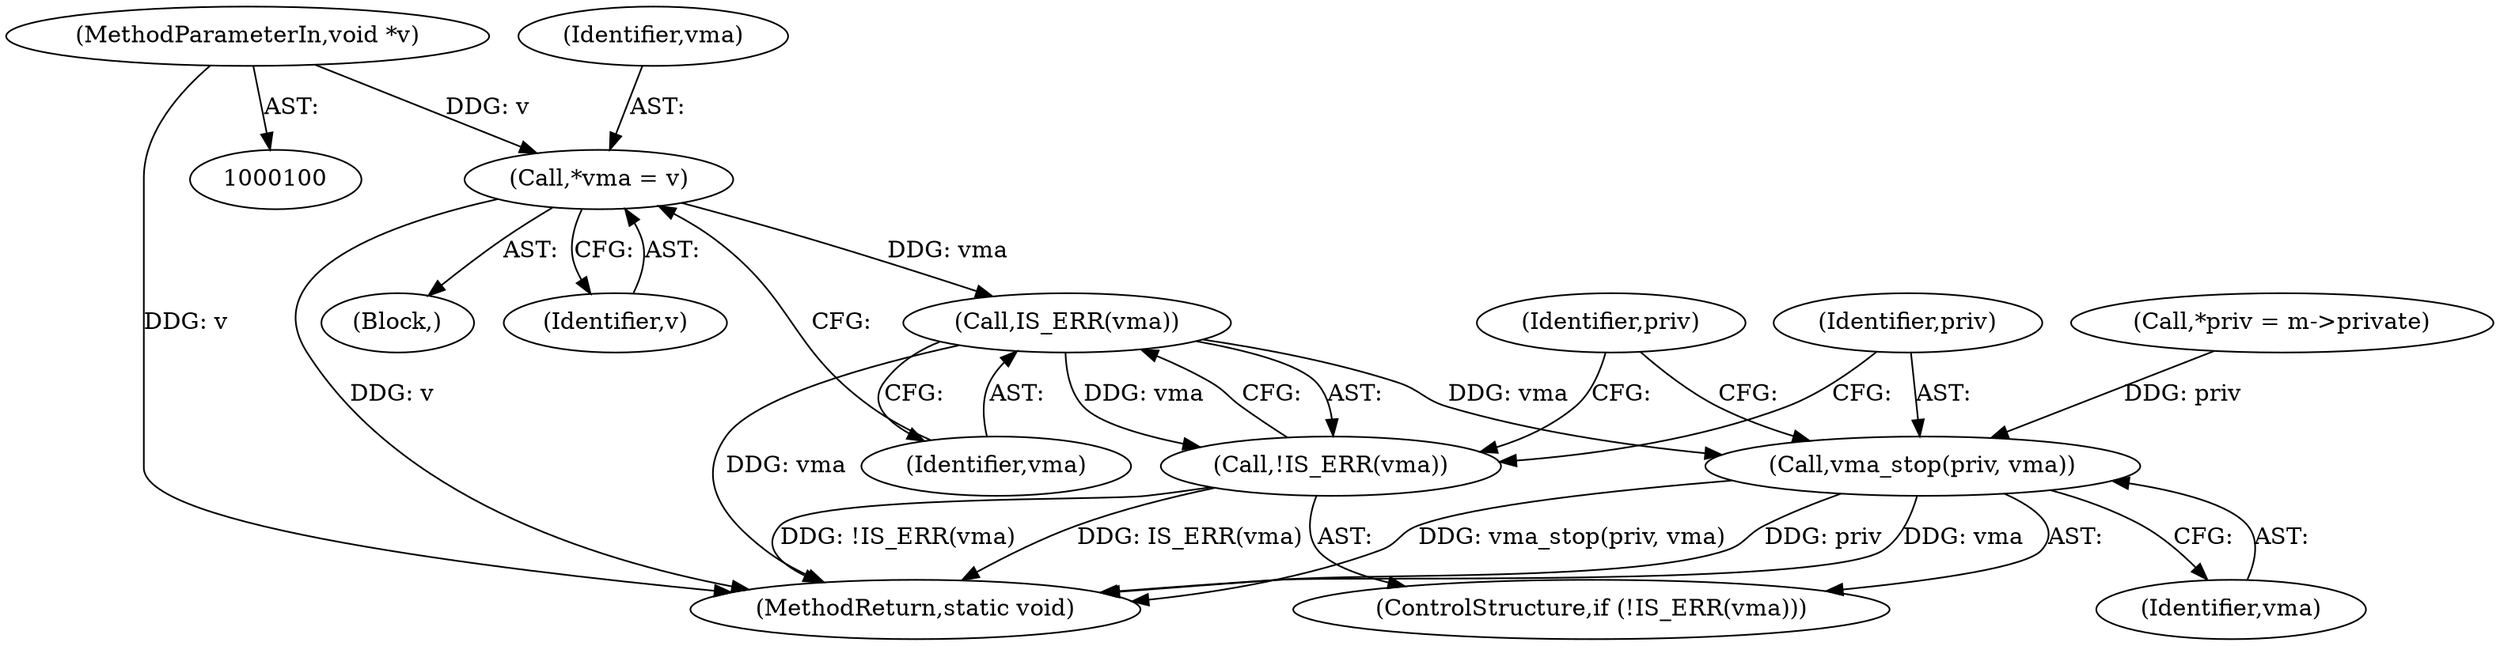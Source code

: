 digraph "0_linux_76597cd31470fa130784c78fadb4dab2e624a723@pointer" {
"1000111" [label="(Call,*vma = v)"];
"1000102" [label="(MethodParameterIn,void *v)"];
"1000116" [label="(Call,IS_ERR(vma))"];
"1000115" [label="(Call,!IS_ERR(vma))"];
"1000118" [label="(Call,vma_stop(priv, vma))"];
"1000129" [label="(MethodReturn,static void)"];
"1000123" [label="(Identifier,priv)"];
"1000115" [label="(Call,!IS_ERR(vma))"];
"1000103" [label="(Block,)"];
"1000112" [label="(Identifier,vma)"];
"1000116" [label="(Call,IS_ERR(vma))"];
"1000114" [label="(ControlStructure,if (!IS_ERR(vma)))"];
"1000119" [label="(Identifier,priv)"];
"1000102" [label="(MethodParameterIn,void *v)"];
"1000105" [label="(Call,*priv = m->private)"];
"1000111" [label="(Call,*vma = v)"];
"1000113" [label="(Identifier,v)"];
"1000118" [label="(Call,vma_stop(priv, vma))"];
"1000117" [label="(Identifier,vma)"];
"1000120" [label="(Identifier,vma)"];
"1000111" -> "1000103"  [label="AST: "];
"1000111" -> "1000113"  [label="CFG: "];
"1000112" -> "1000111"  [label="AST: "];
"1000113" -> "1000111"  [label="AST: "];
"1000117" -> "1000111"  [label="CFG: "];
"1000111" -> "1000129"  [label="DDG: v"];
"1000102" -> "1000111"  [label="DDG: v"];
"1000111" -> "1000116"  [label="DDG: vma"];
"1000102" -> "1000100"  [label="AST: "];
"1000102" -> "1000129"  [label="DDG: v"];
"1000116" -> "1000115"  [label="AST: "];
"1000116" -> "1000117"  [label="CFG: "];
"1000117" -> "1000116"  [label="AST: "];
"1000115" -> "1000116"  [label="CFG: "];
"1000116" -> "1000129"  [label="DDG: vma"];
"1000116" -> "1000115"  [label="DDG: vma"];
"1000116" -> "1000118"  [label="DDG: vma"];
"1000115" -> "1000114"  [label="AST: "];
"1000119" -> "1000115"  [label="CFG: "];
"1000123" -> "1000115"  [label="CFG: "];
"1000115" -> "1000129"  [label="DDG: !IS_ERR(vma)"];
"1000115" -> "1000129"  [label="DDG: IS_ERR(vma)"];
"1000118" -> "1000114"  [label="AST: "];
"1000118" -> "1000120"  [label="CFG: "];
"1000119" -> "1000118"  [label="AST: "];
"1000120" -> "1000118"  [label="AST: "];
"1000123" -> "1000118"  [label="CFG: "];
"1000118" -> "1000129"  [label="DDG: vma_stop(priv, vma)"];
"1000118" -> "1000129"  [label="DDG: priv"];
"1000118" -> "1000129"  [label="DDG: vma"];
"1000105" -> "1000118"  [label="DDG: priv"];
}
